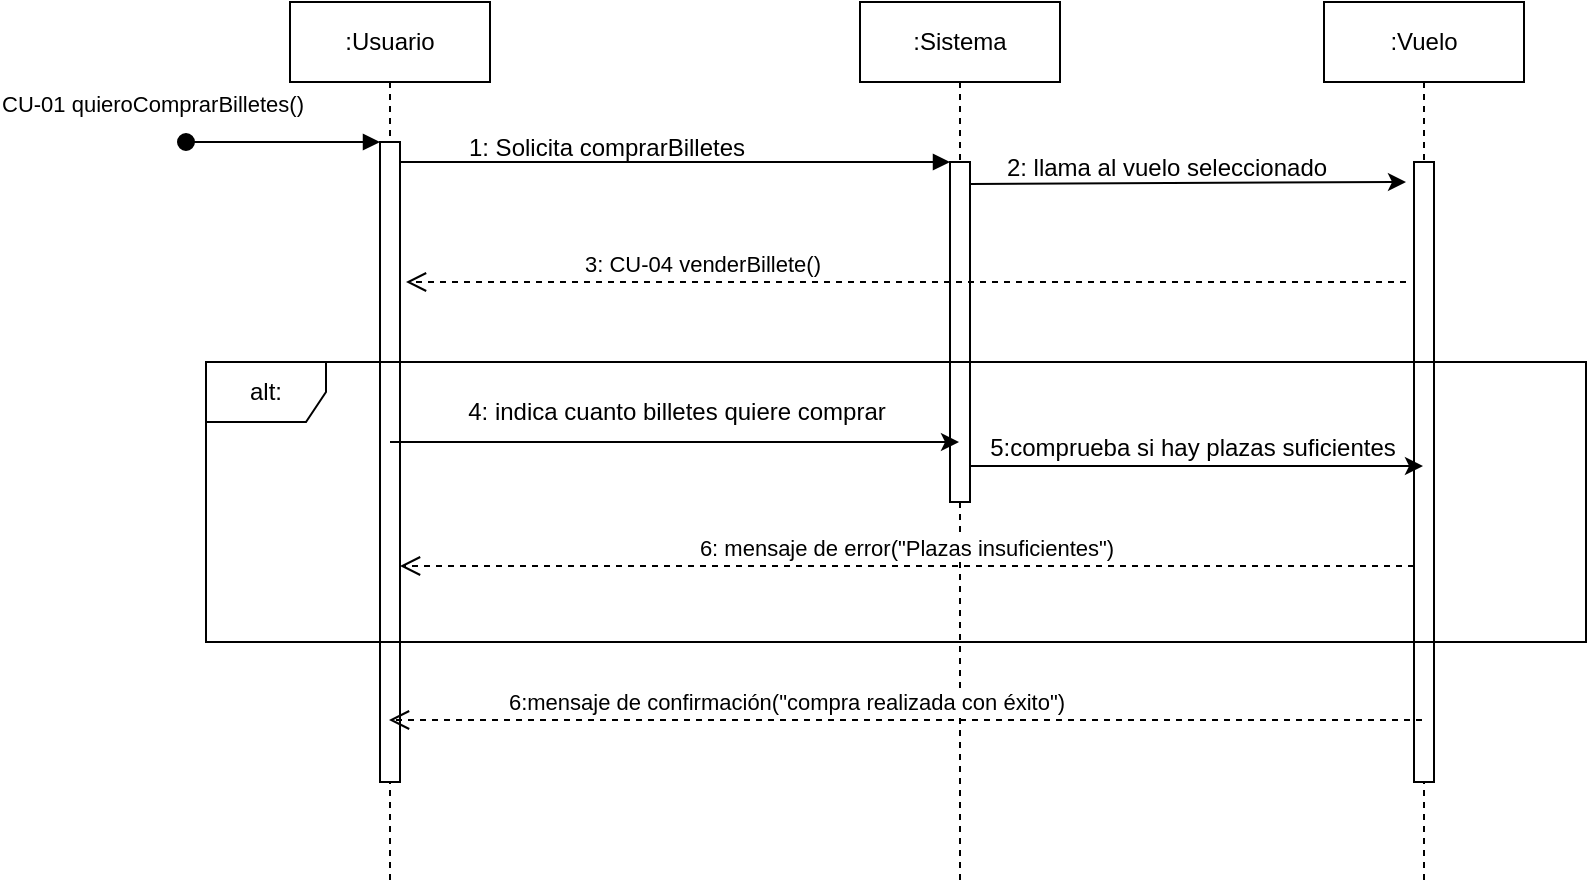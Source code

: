 <mxfile version="24.2.5" type="device">
  <diagram name="Page-1" id="2YBvvXClWsGukQMizWep">
    <mxGraphModel dx="363" dy="549" grid="1" gridSize="10" guides="1" tooltips="1" connect="1" arrows="1" fold="1" page="1" pageScale="1" pageWidth="1169" pageHeight="1654" math="0" shadow="0">
      <root>
        <mxCell id="0" />
        <mxCell id="1" parent="0" />
        <mxCell id="aM9ryv3xv72pqoxQDRHE-1" value=":Usuario" style="shape=umlLifeline;perimeter=lifelinePerimeter;whiteSpace=wrap;html=1;container=0;dropTarget=0;collapsible=0;recursiveResize=0;outlineConnect=0;portConstraint=eastwest;newEdgeStyle={&quot;edgeStyle&quot;:&quot;elbowEdgeStyle&quot;,&quot;elbow&quot;:&quot;vertical&quot;,&quot;curved&quot;:0,&quot;rounded&quot;:0};" parent="1" vertex="1">
          <mxGeometry x="162" y="160" width="100" height="440" as="geometry" />
        </mxCell>
        <mxCell id="aM9ryv3xv72pqoxQDRHE-2" value="" style="html=1;points=[];perimeter=orthogonalPerimeter;outlineConnect=0;targetShapes=umlLifeline;portConstraint=eastwest;newEdgeStyle={&quot;edgeStyle&quot;:&quot;elbowEdgeStyle&quot;,&quot;elbow&quot;:&quot;vertical&quot;,&quot;curved&quot;:0,&quot;rounded&quot;:0};" parent="aM9ryv3xv72pqoxQDRHE-1" vertex="1">
          <mxGeometry x="45" y="70" width="10" height="320" as="geometry" />
        </mxCell>
        <mxCell id="aM9ryv3xv72pqoxQDRHE-3" value="CU-01 quieroComprarBilletes()" style="html=1;verticalAlign=bottom;startArrow=oval;endArrow=block;startSize=8;edgeStyle=elbowEdgeStyle;elbow=vertical;curved=0;rounded=0;" parent="aM9ryv3xv72pqoxQDRHE-1" target="aM9ryv3xv72pqoxQDRHE-2" edge="1">
          <mxGeometry x="-0.995" y="20" relative="1" as="geometry">
            <mxPoint x="-52" y="70" as="sourcePoint" />
            <mxPoint x="-17" y="10" as="offset" />
          </mxGeometry>
        </mxCell>
        <mxCell id="aM9ryv3xv72pqoxQDRHE-5" value=":Sistema" style="shape=umlLifeline;perimeter=lifelinePerimeter;whiteSpace=wrap;html=1;container=0;dropTarget=0;collapsible=0;recursiveResize=0;outlineConnect=0;portConstraint=eastwest;newEdgeStyle={&quot;edgeStyle&quot;:&quot;elbowEdgeStyle&quot;,&quot;elbow&quot;:&quot;vertical&quot;,&quot;curved&quot;:0,&quot;rounded&quot;:0};" parent="1" vertex="1">
          <mxGeometry x="447" y="160" width="100" height="440" as="geometry" />
        </mxCell>
        <mxCell id="aM9ryv3xv72pqoxQDRHE-6" value="" style="html=1;points=[];perimeter=orthogonalPerimeter;outlineConnect=0;targetShapes=umlLifeline;portConstraint=eastwest;newEdgeStyle={&quot;edgeStyle&quot;:&quot;elbowEdgeStyle&quot;,&quot;elbow&quot;:&quot;vertical&quot;,&quot;curved&quot;:0,&quot;rounded&quot;:0};" parent="aM9ryv3xv72pqoxQDRHE-5" vertex="1">
          <mxGeometry x="45" y="80" width="10" height="170" as="geometry" />
        </mxCell>
        <mxCell id="aM9ryv3xv72pqoxQDRHE-7" value="" style="html=1;verticalAlign=bottom;endArrow=block;edgeStyle=elbowEdgeStyle;elbow=vertical;curved=0;rounded=0;" parent="1" source="aM9ryv3xv72pqoxQDRHE-2" target="aM9ryv3xv72pqoxQDRHE-6" edge="1">
          <mxGeometry relative="1" as="geometry">
            <mxPoint x="411" y="250" as="sourcePoint" />
            <Array as="points">
              <mxPoint x="396" y="240" />
            </Array>
          </mxGeometry>
        </mxCell>
        <mxCell id="u27QzVlSQrkazF62BoHm-2" value=":Vuelo" style="shape=umlLifeline;perimeter=lifelinePerimeter;whiteSpace=wrap;html=1;container=1;dropTarget=0;collapsible=0;recursiveResize=0;outlineConnect=0;portConstraint=eastwest;newEdgeStyle={&quot;curved&quot;:0,&quot;rounded&quot;:0};" vertex="1" parent="1">
          <mxGeometry x="679" y="160" width="100" height="440" as="geometry" />
        </mxCell>
        <mxCell id="u27QzVlSQrkazF62BoHm-6" value="" style="html=1;points=[[0,0,0,0,5],[0,1,0,0,-5],[1,0,0,0,5],[1,1,0,0,-5]];perimeter=orthogonalPerimeter;outlineConnect=0;targetShapes=umlLifeline;portConstraint=eastwest;newEdgeStyle={&quot;curved&quot;:0,&quot;rounded&quot;:0};" vertex="1" parent="u27QzVlSQrkazF62BoHm-2">
          <mxGeometry x="45" y="80" width="10" height="310" as="geometry" />
        </mxCell>
        <mxCell id="u27QzVlSQrkazF62BoHm-3" value="3: CU-04 venderBillete()" style="html=1;verticalAlign=bottom;endArrow=open;dashed=1;endSize=8;curved=0;rounded=0;" edge="1" parent="1">
          <mxGeometry x="0.41" relative="1" as="geometry">
            <mxPoint x="720" y="300" as="sourcePoint" />
            <mxPoint x="220" y="300" as="targetPoint" />
            <mxPoint as="offset" />
          </mxGeometry>
        </mxCell>
        <mxCell id="u27QzVlSQrkazF62BoHm-5" value="" style="endArrow=classic;html=1;rounded=0;" edge="1" parent="1">
          <mxGeometry width="50" height="50" relative="1" as="geometry">
            <mxPoint x="502" y="251" as="sourcePoint" />
            <mxPoint x="720" y="250" as="targetPoint" />
          </mxGeometry>
        </mxCell>
        <mxCell id="u27QzVlSQrkazF62BoHm-7" value="2: llama al vuelo seleccionado" style="text;html=1;align=center;verticalAlign=middle;resizable=0;points=[];autosize=1;strokeColor=none;fillColor=none;" vertex="1" parent="1">
          <mxGeometry x="510" y="228" width="180" height="30" as="geometry" />
        </mxCell>
        <mxCell id="u27QzVlSQrkazF62BoHm-8" value="1: Solicita comprarBilletes" style="text;html=1;align=center;verticalAlign=middle;resizable=0;points=[];autosize=1;strokeColor=none;fillColor=none;" vertex="1" parent="1">
          <mxGeometry x="240" y="218" width="160" height="30" as="geometry" />
        </mxCell>
        <mxCell id="u27QzVlSQrkazF62BoHm-9" value="" style="endArrow=classic;html=1;rounded=0;" edge="1" parent="1" source="aM9ryv3xv72pqoxQDRHE-1" target="aM9ryv3xv72pqoxQDRHE-5">
          <mxGeometry width="50" height="50" relative="1" as="geometry">
            <mxPoint x="260" y="390" as="sourcePoint" />
            <mxPoint x="310" y="340" as="targetPoint" />
          </mxGeometry>
        </mxCell>
        <mxCell id="u27QzVlSQrkazF62BoHm-10" value="4: indica cuanto billetes quiere comprar" style="text;html=1;align=center;verticalAlign=middle;resizable=0;points=[];autosize=1;strokeColor=none;fillColor=none;" vertex="1" parent="1">
          <mxGeometry x="240" y="350" width="230" height="30" as="geometry" />
        </mxCell>
        <mxCell id="u27QzVlSQrkazF62BoHm-11" value="" style="endArrow=classic;html=1;rounded=0;" edge="1" parent="1">
          <mxGeometry width="50" height="50" relative="1" as="geometry">
            <mxPoint x="502" y="392" as="sourcePoint" />
            <mxPoint x="728.5" y="392" as="targetPoint" />
          </mxGeometry>
        </mxCell>
        <mxCell id="u27QzVlSQrkazF62BoHm-12" value="5:comprueba si hay plazas suficientes" style="text;html=1;align=center;verticalAlign=middle;resizable=0;points=[];autosize=1;strokeColor=none;fillColor=none;" vertex="1" parent="1">
          <mxGeometry x="498" y="368" width="230" height="30" as="geometry" />
        </mxCell>
        <mxCell id="u27QzVlSQrkazF62BoHm-13" value="6:mensaje de confirmación(&quot;compra realizada con éxito&quot;)" style="html=1;verticalAlign=bottom;endArrow=open;dashed=1;endSize=8;curved=0;rounded=0;" edge="1" parent="1">
          <mxGeometry x="0.231" relative="1" as="geometry">
            <mxPoint x="728" y="519" as="sourcePoint" />
            <mxPoint x="211.5" y="519" as="targetPoint" />
            <Array as="points">
              <mxPoint x="600" y="519" />
            </Array>
            <mxPoint as="offset" />
          </mxGeometry>
        </mxCell>
        <mxCell id="u27QzVlSQrkazF62BoHm-14" value="alt:" style="shape=umlFrame;whiteSpace=wrap;html=1;pointerEvents=0;" vertex="1" parent="1">
          <mxGeometry x="120" y="340" width="690" height="140" as="geometry" />
        </mxCell>
        <mxCell id="u27QzVlSQrkazF62BoHm-15" value="6: mensaje de error(&quot;Plazas insuficientes&quot;)" style="html=1;verticalAlign=bottom;endArrow=open;dashed=1;endSize=8;curved=0;rounded=0;" edge="1" parent="1">
          <mxGeometry x="0.002" relative="1" as="geometry">
            <mxPoint x="724" y="442" as="sourcePoint" />
            <mxPoint x="217" y="442" as="targetPoint" />
            <mxPoint as="offset" />
          </mxGeometry>
        </mxCell>
      </root>
    </mxGraphModel>
  </diagram>
</mxfile>
